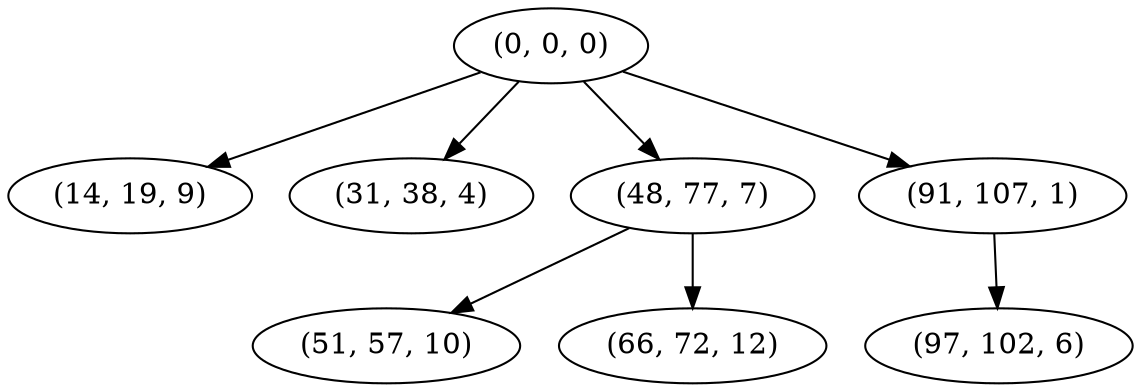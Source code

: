 digraph tree {
    "(0, 0, 0)";
    "(14, 19, 9)";
    "(31, 38, 4)";
    "(48, 77, 7)";
    "(51, 57, 10)";
    "(66, 72, 12)";
    "(91, 107, 1)";
    "(97, 102, 6)";
    "(0, 0, 0)" -> "(14, 19, 9)";
    "(0, 0, 0)" -> "(31, 38, 4)";
    "(0, 0, 0)" -> "(48, 77, 7)";
    "(0, 0, 0)" -> "(91, 107, 1)";
    "(48, 77, 7)" -> "(51, 57, 10)";
    "(48, 77, 7)" -> "(66, 72, 12)";
    "(91, 107, 1)" -> "(97, 102, 6)";
}
